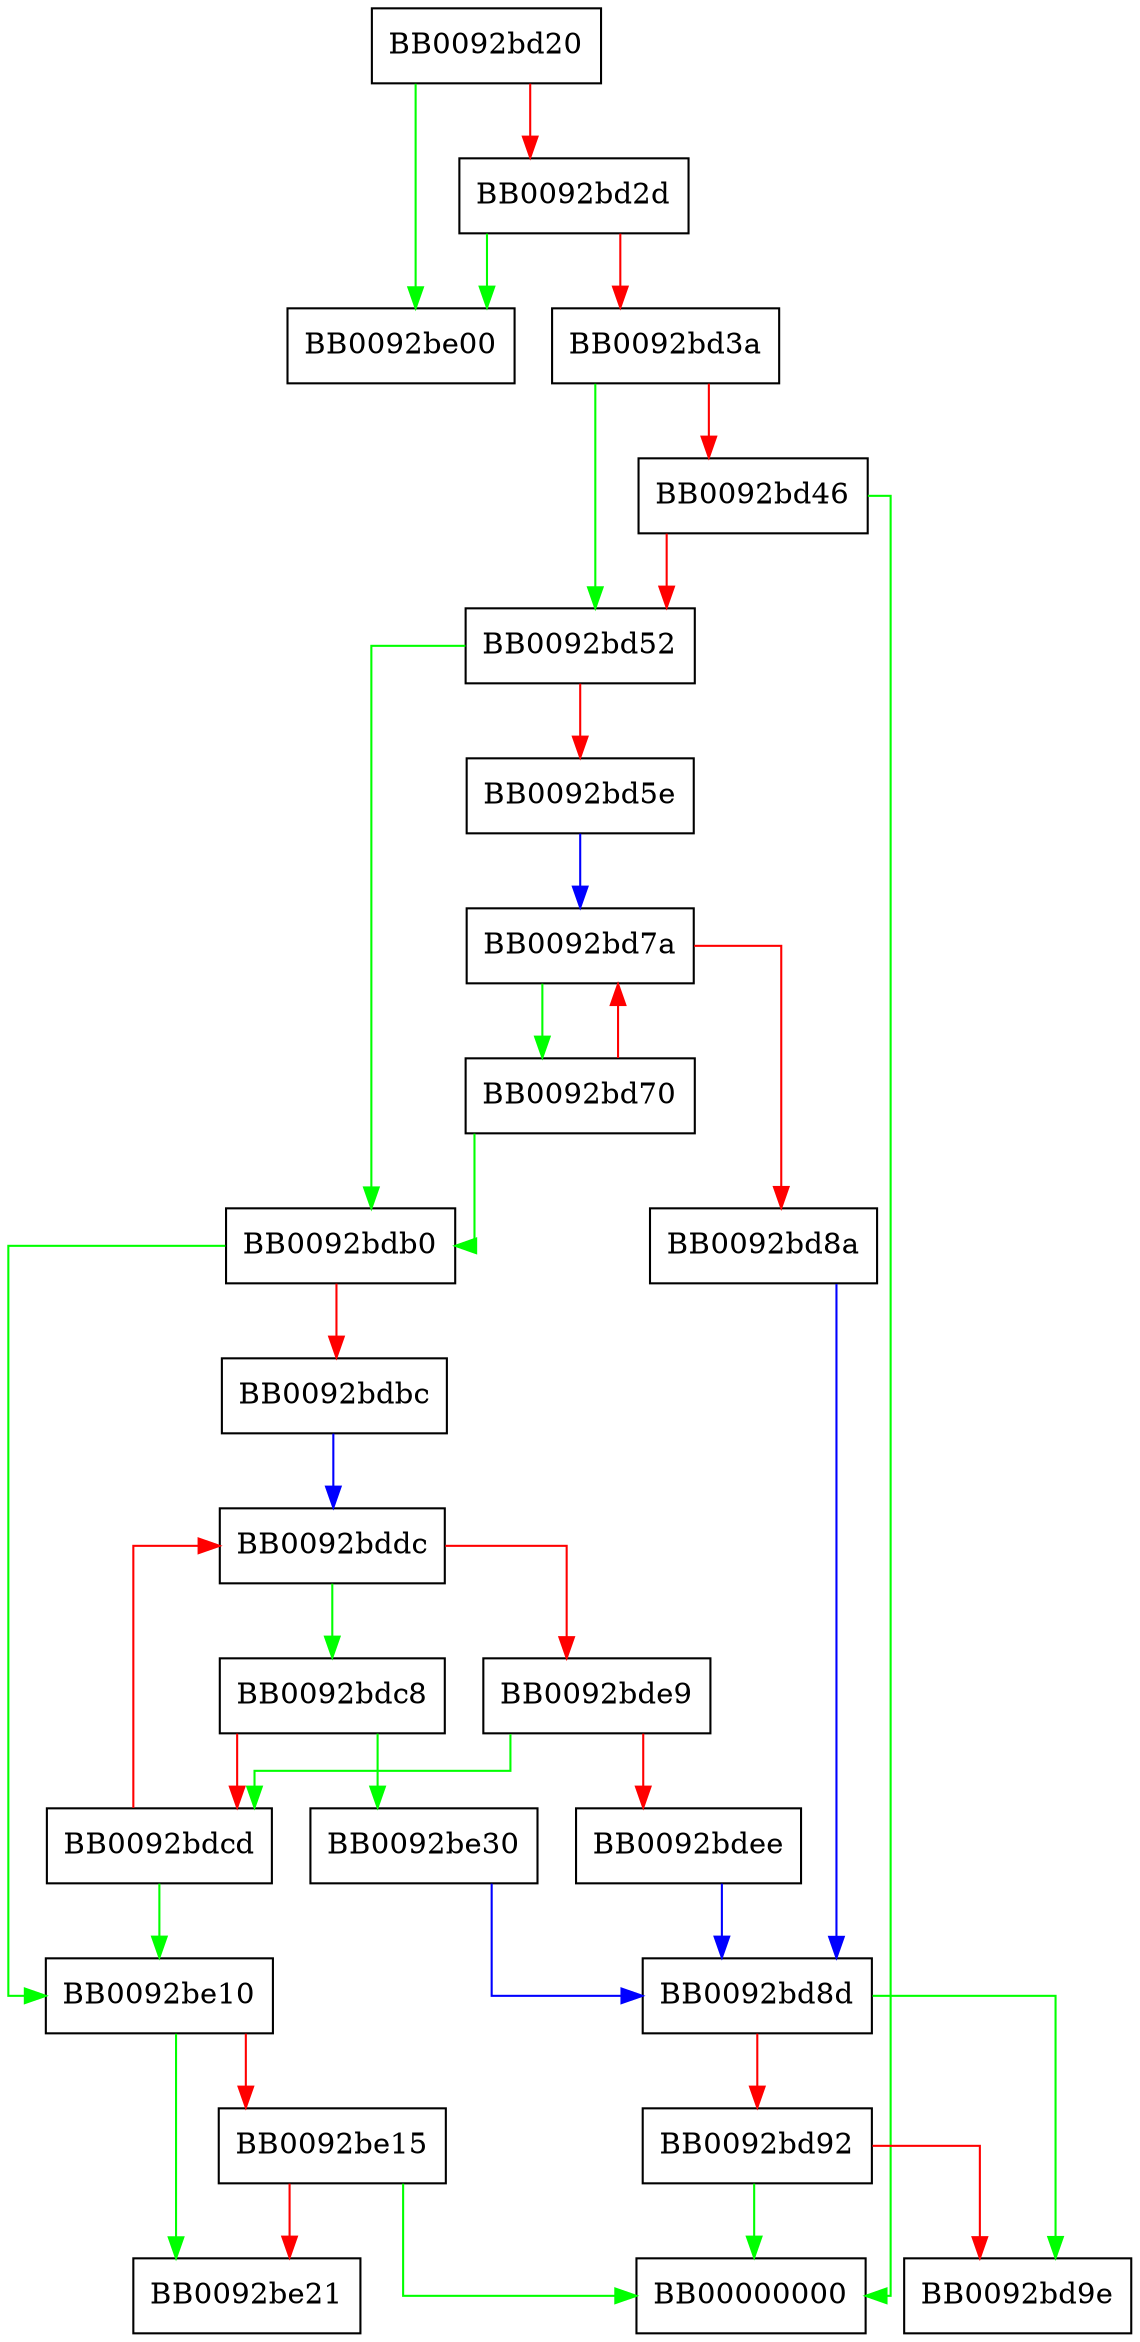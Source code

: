 digraph __deregister_frame_info_bases {
  node [shape="box"];
  graph [splines=ortho];
  BB0092bd20 -> BB0092be00 [color="green"];
  BB0092bd20 -> BB0092bd2d [color="red"];
  BB0092bd2d -> BB0092be00 [color="green"];
  BB0092bd2d -> BB0092bd3a [color="red"];
  BB0092bd3a -> BB0092bd52 [color="green"];
  BB0092bd3a -> BB0092bd46 [color="red"];
  BB0092bd46 -> BB00000000 [color="green"];
  BB0092bd46 -> BB0092bd52 [color="red"];
  BB0092bd52 -> BB0092bdb0 [color="green"];
  BB0092bd52 -> BB0092bd5e [color="red"];
  BB0092bd5e -> BB0092bd7a [color="blue"];
  BB0092bd70 -> BB0092bdb0 [color="green"];
  BB0092bd70 -> BB0092bd7a [color="red"];
  BB0092bd7a -> BB0092bd70 [color="green"];
  BB0092bd7a -> BB0092bd8a [color="red"];
  BB0092bd8a -> BB0092bd8d [color="blue"];
  BB0092bd8d -> BB0092bd9e [color="green"];
  BB0092bd8d -> BB0092bd92 [color="red"];
  BB0092bd92 -> BB00000000 [color="green"];
  BB0092bd92 -> BB0092bd9e [color="red"];
  BB0092bdb0 -> BB0092be10 [color="green"];
  BB0092bdb0 -> BB0092bdbc [color="red"];
  BB0092bdbc -> BB0092bddc [color="blue"];
  BB0092bdc8 -> BB0092be30 [color="green"];
  BB0092bdc8 -> BB0092bdcd [color="red"];
  BB0092bdcd -> BB0092be10 [color="green"];
  BB0092bdcd -> BB0092bddc [color="red"];
  BB0092bddc -> BB0092bdc8 [color="green"];
  BB0092bddc -> BB0092bde9 [color="red"];
  BB0092bde9 -> BB0092bdcd [color="green"];
  BB0092bde9 -> BB0092bdee [color="red"];
  BB0092bdee -> BB0092bd8d [color="blue"];
  BB0092be10 -> BB0092be21 [color="green"];
  BB0092be10 -> BB0092be15 [color="red"];
  BB0092be15 -> BB00000000 [color="green"];
  BB0092be15 -> BB0092be21 [color="red"];
  BB0092be30 -> BB0092bd8d [color="blue"];
}